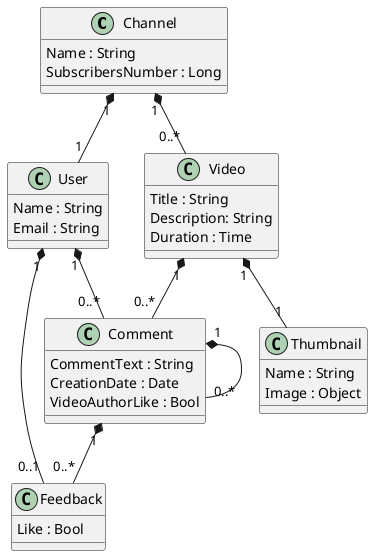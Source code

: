 @startuml

class Channel {
    Name : String
    SubscribersNumber : Long
}

class Comment {
    CommentText : String
    CreationDate : Date
    VideoAuthorLike : Bool
}

class Feedback {
    Like : Bool
}

class Thumbnail {
    Name : String
    Image : Object
}

class User {
    Name : String
    Email : String
}

class Video {
    Title : String
    Description: String
    Duration : Time
}


Channel "1" *-- "1" User
User "1" *-- "0..1" Feedback
Channel "1" *-- "0..*" Video
Video "1" *-- "0..*" Comment
Comment "1" *-- "0..*" Comment
Comment "1" *-- "0..*" Feedback
Video "1" *-- "1" Thumbnail
User "1" *-- "0..*" Comment

@enduml